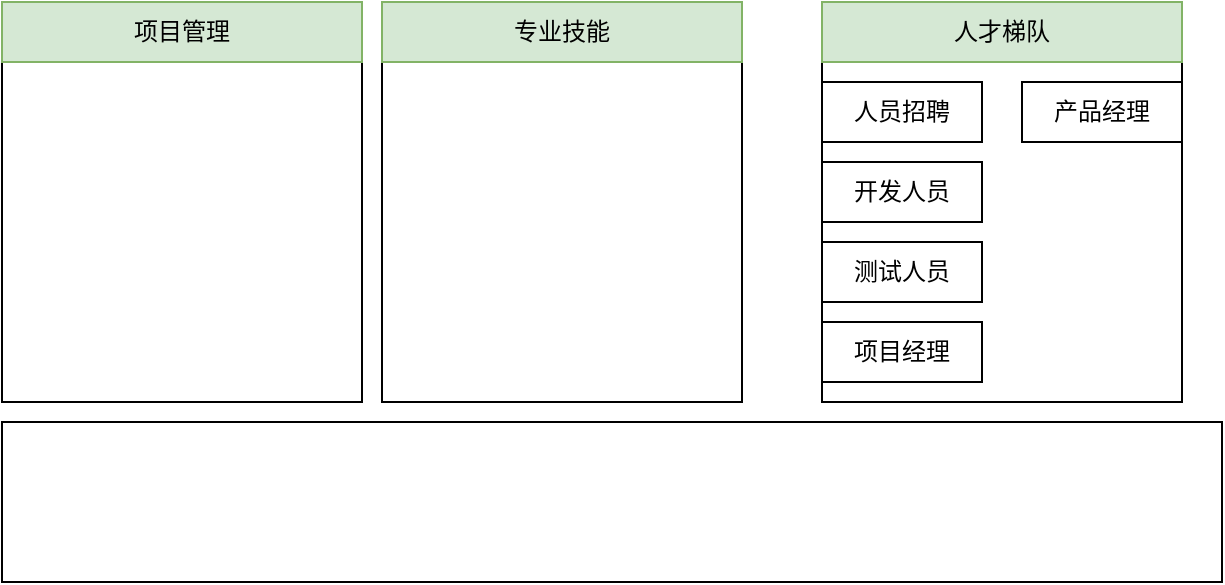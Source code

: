 <mxfile version="14.4.8" type="github">
  <diagram id="UKU3DFRLvGe0n27m7Lsg" name="第 1 页">
    <mxGraphModel dx="691" dy="471" grid="1" gridSize="10" guides="1" tooltips="1" connect="1" arrows="1" fold="1" page="1" pageScale="1" pageWidth="827" pageHeight="1169" math="0" shadow="0">
      <root>
        <mxCell id="0" />
        <mxCell id="1" parent="0" />
        <mxCell id="bVLz3vXDeYdqv_zzXwx2-1" value="" style="rounded=0;whiteSpace=wrap;html=1;" vertex="1" parent="1">
          <mxGeometry x="110" y="370" width="610" height="80" as="geometry" />
        </mxCell>
        <mxCell id="bVLz3vXDeYdqv_zzXwx2-2" value="" style="rounded=0;whiteSpace=wrap;html=1;" vertex="1" parent="1">
          <mxGeometry x="110" y="160" width="180" height="200" as="geometry" />
        </mxCell>
        <mxCell id="bVLz3vXDeYdqv_zzXwx2-3" value="项目管理" style="rounded=0;whiteSpace=wrap;html=1;fillColor=#d5e8d4;strokeColor=#82b366;" vertex="1" parent="1">
          <mxGeometry x="110" y="160" width="180" height="30" as="geometry" />
        </mxCell>
        <mxCell id="bVLz3vXDeYdqv_zzXwx2-4" value="" style="rounded=0;whiteSpace=wrap;html=1;" vertex="1" parent="1">
          <mxGeometry x="300" y="160" width="180" height="200" as="geometry" />
        </mxCell>
        <mxCell id="bVLz3vXDeYdqv_zzXwx2-5" value="" style="rounded=0;whiteSpace=wrap;html=1;" vertex="1" parent="1">
          <mxGeometry x="520" y="160" width="180" height="200" as="geometry" />
        </mxCell>
        <mxCell id="bVLz3vXDeYdqv_zzXwx2-6" value="专业技能" style="rounded=0;whiteSpace=wrap;html=1;fillColor=#d5e8d4;strokeColor=#82b366;" vertex="1" parent="1">
          <mxGeometry x="300" y="160" width="180" height="30" as="geometry" />
        </mxCell>
        <mxCell id="bVLz3vXDeYdqv_zzXwx2-8" value="人才梯队" style="rounded=0;whiteSpace=wrap;html=1;fillColor=#d5e8d4;strokeColor=#82b366;" vertex="1" parent="1">
          <mxGeometry x="520" y="160" width="180" height="30" as="geometry" />
        </mxCell>
        <mxCell id="bVLz3vXDeYdqv_zzXwx2-9" value="人员招聘" style="rounded=0;whiteSpace=wrap;html=1;" vertex="1" parent="1">
          <mxGeometry x="520" y="200" width="80" height="30" as="geometry" />
        </mxCell>
        <mxCell id="bVLz3vXDeYdqv_zzXwx2-10" value="测试人员" style="rounded=0;whiteSpace=wrap;html=1;" vertex="1" parent="1">
          <mxGeometry x="520" y="280" width="80" height="30" as="geometry" />
        </mxCell>
        <mxCell id="bVLz3vXDeYdqv_zzXwx2-12" value="开发人员" style="rounded=0;whiteSpace=wrap;html=1;" vertex="1" parent="1">
          <mxGeometry x="520" y="240" width="80" height="30" as="geometry" />
        </mxCell>
        <mxCell id="bVLz3vXDeYdqv_zzXwx2-13" value="项目经理" style="rounded=0;whiteSpace=wrap;html=1;" vertex="1" parent="1">
          <mxGeometry x="520" y="320" width="80" height="30" as="geometry" />
        </mxCell>
        <mxCell id="bVLz3vXDeYdqv_zzXwx2-14" value="产品经理" style="rounded=0;whiteSpace=wrap;html=1;" vertex="1" parent="1">
          <mxGeometry x="620" y="200" width="80" height="30" as="geometry" />
        </mxCell>
      </root>
    </mxGraphModel>
  </diagram>
</mxfile>
